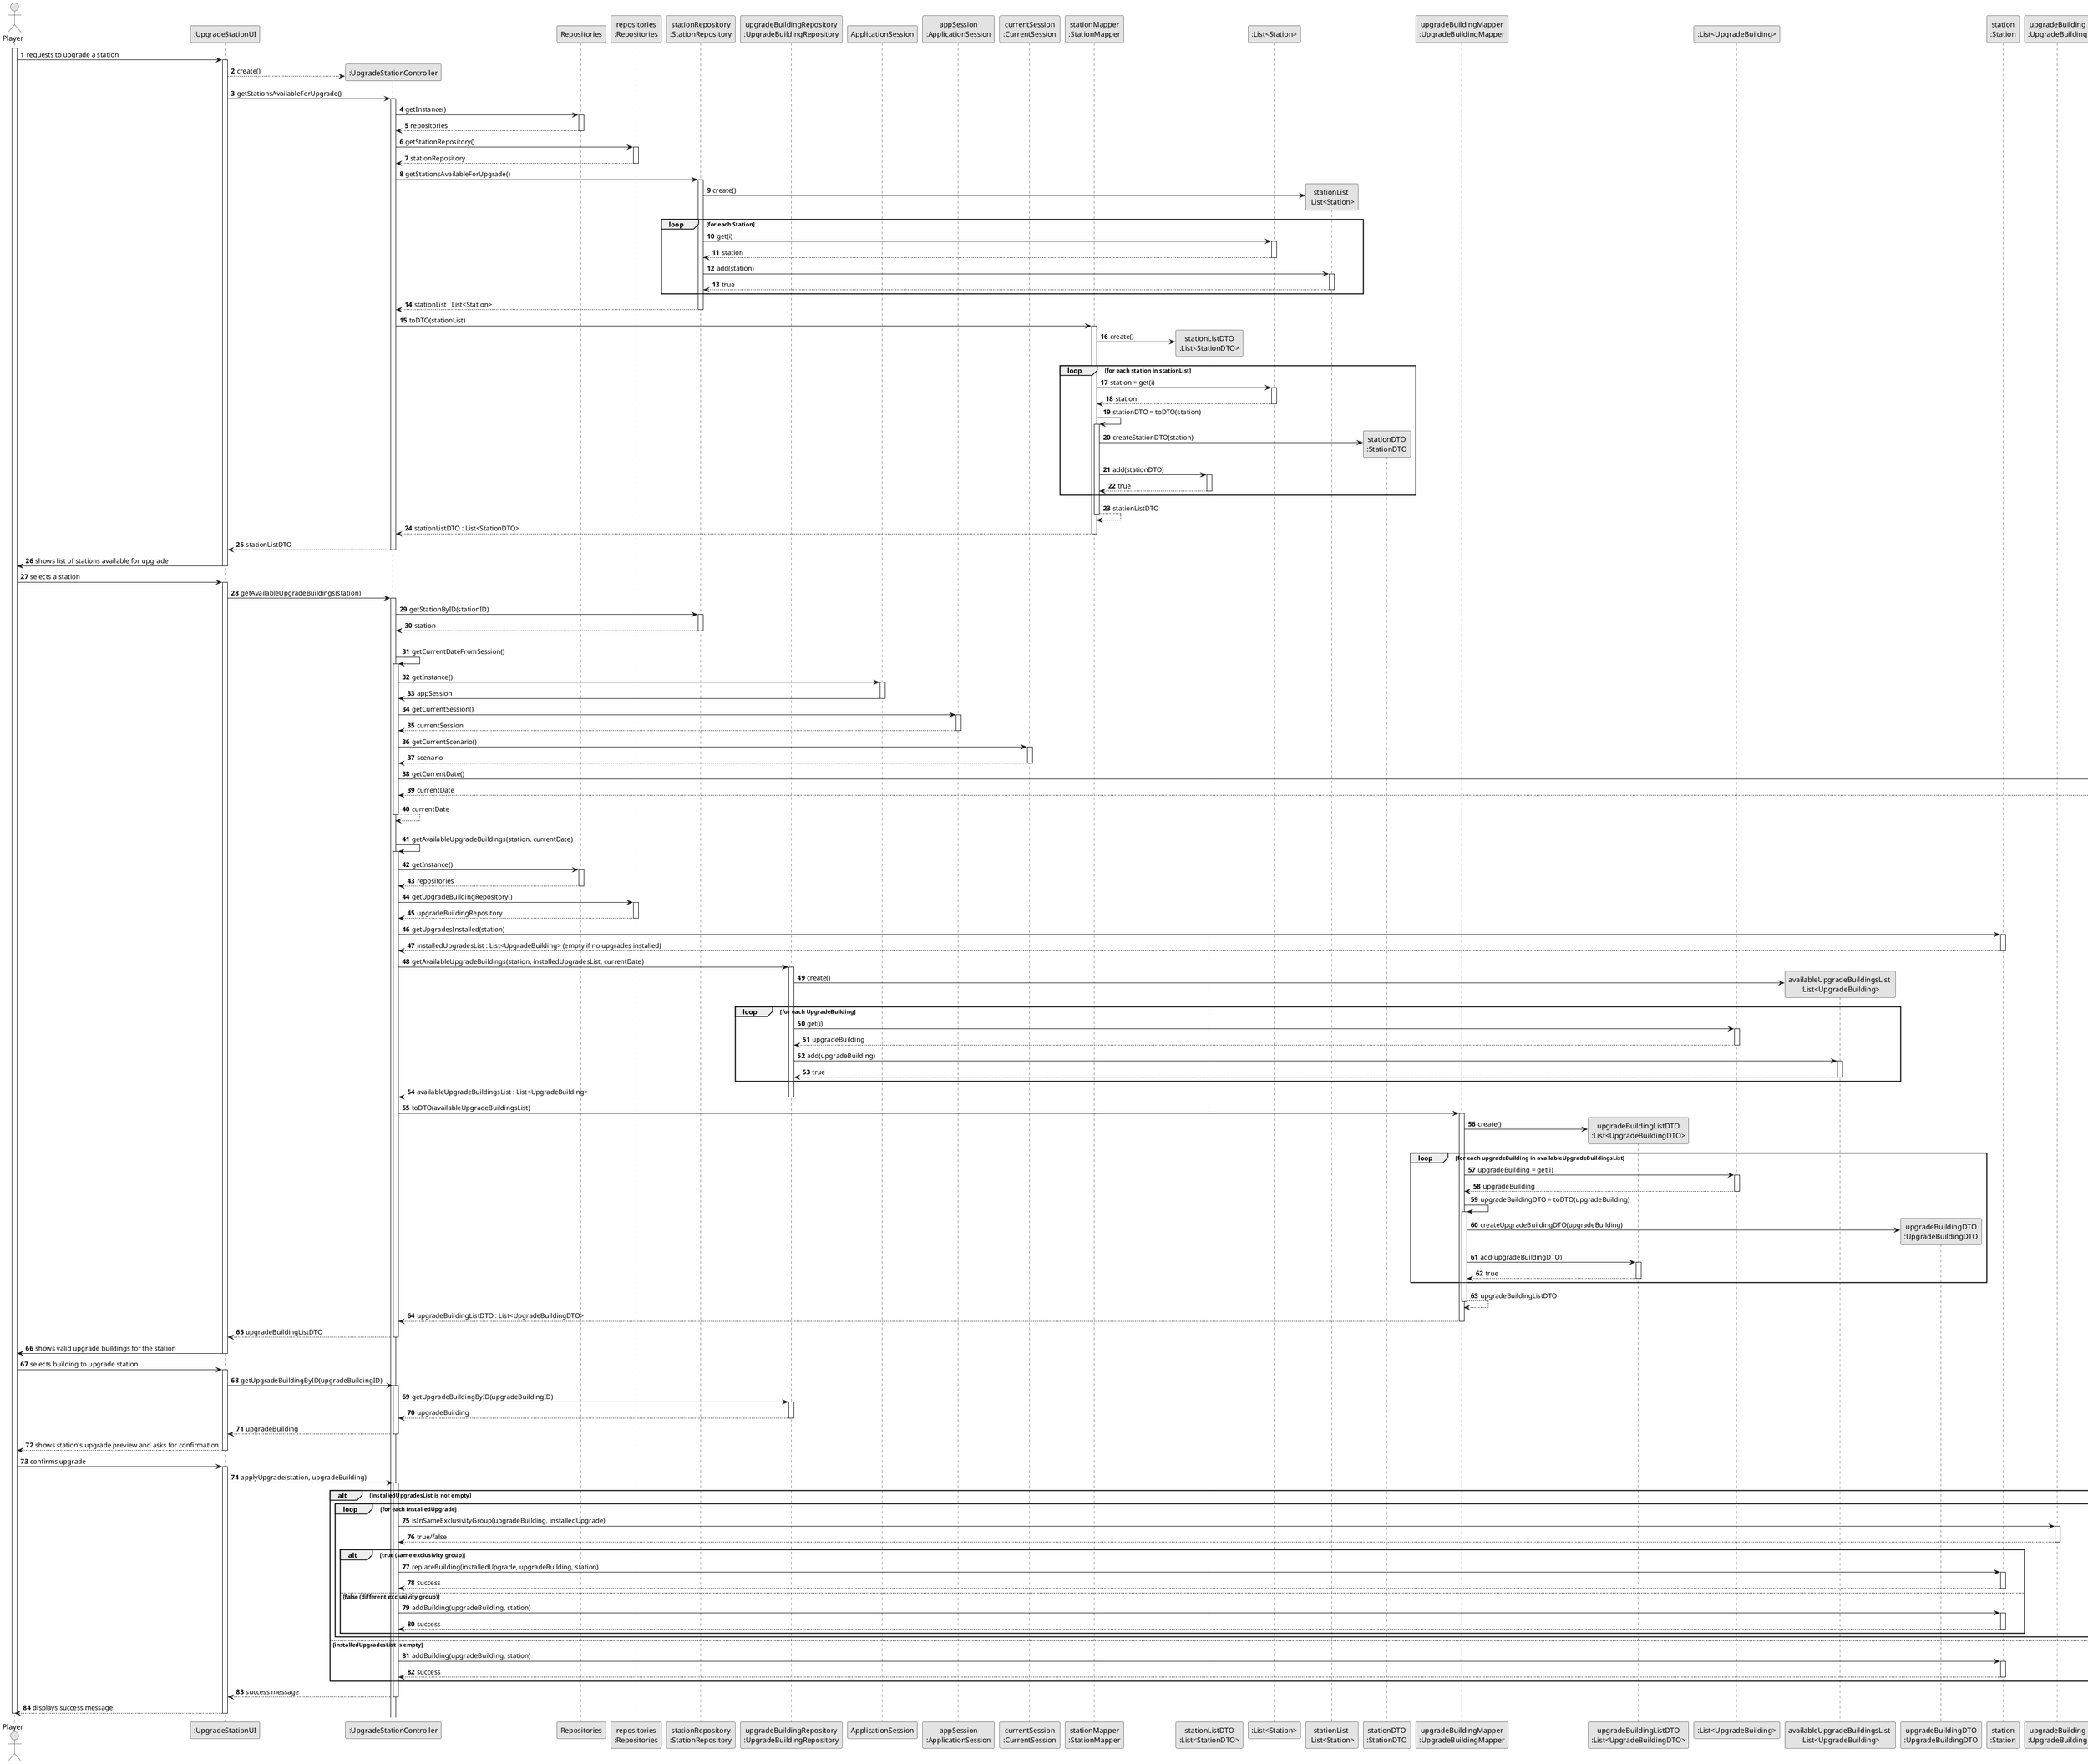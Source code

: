 @startuml
skinparam monochrome true
skinparam packageStyle rectangle
skinparam shadowing false

autonumber

actor "Player" as PLAYER
participant ":UpgradeStationUI" as UI
participant ":UpgradeStationController" as CTRL
participant "Repositories" as REPOS
participant "repositories\n:Repositories" as REPOS_SINGLETON
participant "stationRepository\n:StationRepository" as STATION_REPO
participant "upgradeBuildingRepository\n:UpgradeBuildingRepository" as UPGRADE_BUILDING_REPO
participant "ApplicationSession" as APP_SESSION
participant "appSession\n:ApplicationSession" as APP_SESSION_SINGLETON
participant "currentSession\n:CurrentSession" as CURRENT_SESSION
participant "stationMapper\n:StationMapper" as StationMapper
participant "stationListDTO\n:List<StationDTO>" as StationListDto
participant ":List<Station>" as ListStation
participant "stationList \n:List<Station>" as stationList
participant "stationDTO\n:StationDTO" as StationDto
participant "upgradeBuildingMapper\n:UpgradeBuildingMapper" as UpgradeBuildingMapper
participant "upgradeBuildingListDTO\n:List<UpgradeBuildingDTO>" as UpgradeBuildingListDto
participant ":List<UpgradeBuilding>" as ListUpgradeBuilding
participant "availableUpgradeBuildingsList \n:List<UpgradeBuilding>" as availableUpgradeBuildingsList
participant "upgradeBuildingDTO\n:UpgradeBuildingDTO" as UpgradeBuildingDto
participant "station\n:Station" as STATION
participant "upgradeBuilding\n:UpgradeBuilding" as UPGRADE_BUILDING
participant "scenario\n:Scenario" as SCENARIO

activate PLAYER

PLAYER -> UI : requests to upgrade a station
activate UI

UI --> CTRL** : create()

UI -> CTRL : getStationsAvailableForUpgrade()
activate CTRL
CTRL -> REPOS : getInstance()
activate REPOS
REPOS --> CTRL : repositories
deactivate REPOS
CTRL -> REPOS_SINGLETON : getStationRepository()
activate REPOS_SINGLETON
REPOS_SINGLETON --> CTRL : stationRepository
deactivate REPOS_SINGLETON
CTRL -> STATION_REPO : getStationsAvailableForUpgrade()
activate STATION_REPO
STATION_REPO -> stationList ** : create()
loop for each Station
    STATION_REPO -> ListStation++ : get(i)
    ListStation --> STATION_REPO-- : station
    STATION_REPO -> stationList++ : add(station)
    stationList --> STATION_REPO-- : true
end
STATION_REPO --> CTRL : stationList : List<Station>
deactivate STATION_REPO

CTRL -> StationMapper : toDTO(stationList)
activate StationMapper
StationMapper -> StationListDto ** : create()
loop for each station in stationList
    StationMapper -> ListStation : station = get(i)
    activate ListStation
    ListStation --> StationMapper : station
    deactivate ListStation
    StationMapper -> StationMapper : stationDTO = toDTO(station)
    activate StationMapper
    StationMapper -> StationDto** : createStationDTO(station)
    StationMapper -> StationListDto : add(stationDTO)
    activate StationListDto
    StationListDto --> StationMapper : true
    deactivate StationListDto
end
    StationMapper --> StationMapper : stationListDTO
    deactivate StationMapper

StationMapper --> CTRL : stationListDTO : List<StationDTO>
deactivate StationMapper

CTRL --> UI : stationListDTO
deactivate CTRL
UI -> PLAYER : shows list of stations available for upgrade
deactivate UI

PLAYER -> UI : selects a station
activate UI

UI -> CTRL : getAvailableUpgradeBuildings(station)
activate CTRL

CTRL -> STATION_REPO : getStationByID(stationID)
activate STATION_REPO
STATION_REPO --> CTRL : station
deactivate STATION_REPO

|||
CTRL -> CTRL : getCurrentDateFromSession()
activate CTRL
                CTRL -> APP_SESSION: getInstance()
                activate APP_SESSION
                    APP_SESSION -> CTRL: appSession
                deactivate APP_SESSION

                CTRL -> APP_SESSION_SINGLETON: getCurrentSession()
                activate APP_SESSION_SINGLETON
                    APP_SESSION_SINGLETON --> CTRL: currentSession
                deactivate APP_SESSION_SINGLETON

                CTRL -> CURRENT_SESSION: getCurrentScenario()
                activate CURRENT_SESSION
                CURRENT_SESSION --> CTRL: scenario
                deactivate CURRENT_SESSION

CTRL -> SCENARIO : getCurrentDate()
activate SCENARIO

SCENARIO --> CTRL : currentDate
deactivate SCENARIO

CTRL --> CTRL : currentDate
deactivate CTRL

|||
CTRL -> CTRL : getAvailableUpgradeBuildings(station, currentDate)
activate CTRL
CTRL -> REPOS : getInstance()
activate REPOS
REPOS --> CTRL : repositories
deactivate REPOS

CTRL -> REPOS_SINGLETON : getUpgradeBuildingRepository()
activate REPOS_SINGLETON

REPOS_SINGLETON --> CTRL : upgradeBuildingRepository
deactivate REPOS_SINGLETON

CTRL -> STATION : getUpgradesInstalled(station)
activate STATION

STATION --> CTRL : installedUpgradesList : List<UpgradeBuilding> (empty if no upgrades installed)
deactivate STATION

CTRL -> UPGRADE_BUILDING_REPO : getAvailableUpgradeBuildings(station, installedUpgradesList, currentDate)
activate UPGRADE_BUILDING_REPO
UPGRADE_BUILDING_REPO -> availableUpgradeBuildingsList ** : create()
loop for each UpgradeBuilding
    UPGRADE_BUILDING_REPO -> ListUpgradeBuilding++ : get(i)
    ListUpgradeBuilding --> UPGRADE_BUILDING_REPO-- : upgradeBuilding
    UPGRADE_BUILDING_REPO -> availableUpgradeBuildingsList++ : add(upgradeBuilding)
    availableUpgradeBuildingsList --> UPGRADE_BUILDING_REPO-- : true
end
UPGRADE_BUILDING_REPO --> CTRL : availableUpgradeBuildingsList : List<UpgradeBuilding>
deactivate UPGRADE_BUILDING_REPO

CTRL -> UpgradeBuildingMapper : toDTO(availableUpgradeBuildingsList)
activate UpgradeBuildingMapper
UpgradeBuildingMapper -> UpgradeBuildingListDto ** : create()
loop for each upgradeBuilding in availableUpgradeBuildingsList
    UpgradeBuildingMapper -> ListUpgradeBuilding : upgradeBuilding = get(i)
    activate ListUpgradeBuilding
    ListUpgradeBuilding --> UpgradeBuildingMapper : upgradeBuilding
    deactivate ListUpgradeBuilding
    UpgradeBuildingMapper -> UpgradeBuildingMapper : upgradeBuildingDTO = toDTO(upgradeBuilding)
    activate UpgradeBuildingMapper
    UpgradeBuildingMapper -> UpgradeBuildingDto** : createUpgradeBuildingDTO(upgradeBuilding)
    UpgradeBuildingMapper -> UpgradeBuildingListDto : add(upgradeBuildingDTO)
    activate UpgradeBuildingListDto
    UpgradeBuildingListDto --> UpgradeBuildingMapper : true
    deactivate UpgradeBuildingListDto
end
    UpgradeBuildingMapper --> UpgradeBuildingMapper : upgradeBuildingListDTO
    deactivate UpgradeBuildingMapper

UpgradeBuildingMapper --> CTRL : upgradeBuildingListDTO : List<UpgradeBuildingDTO>
deactivate UpgradeBuildingMapper

CTRL --> UI : upgradeBuildingListDTO
deactivate CTRL
UI -> PLAYER : shows valid upgrade buildings for the station
deactivate UI

PLAYER -> UI : selects building to upgrade station
activate UI

UI -> CTRL : getUpgradeBuildingByID(upgradeBuildingID)
activate CTRL
CTRL -> UPGRADE_BUILDING_REPO : getUpgradeBuildingByID(upgradeBuildingID)
activate UPGRADE_BUILDING_REPO
UPGRADE_BUILDING_REPO --> CTRL : upgradeBuilding
deactivate UPGRADE_BUILDING_REPO
CTRL --> UI : upgradeBuilding
deactivate CTRL

UI --> PLAYER : shows station's upgrade preview and asks for confirmation
deactivate UI

PLAYER -> UI : confirms upgrade
activate UI
UI -> CTRL : applyUpgrade(station, upgradeBuilding)
activate CTRL

alt installedUpgradesList is not empty
loop for each installedUpgrade
CTRL -> UPGRADE_BUILDING : isInSameExclusivityGroup(upgradeBuilding, installedUpgrade)
activate UPGRADE_BUILDING
UPGRADE_BUILDING --> CTRL : true/false
deactivate UPGRADE_BUILDING

alt true (same exclusivity group)
CTRL -> STATION : replaceBuilding(installedUpgrade, upgradeBuilding, station)
activate STATION

STATION --> CTRL : success
deactivate STATION
else false (different exclusivity group)
CTRL -> STATION : addBuilding(upgradeBuilding, station)
activate STATION

STATION --> CTRL : success
deactivate STATION
end

end
else installedUpgradesList is empty
CTRL -> STATION : addBuilding(upgradeBuilding, station)
activate STATION

STATION --> CTRL : success
deactivate STATION
end

'Devo no fim do replaceBuilding ou addBuilding guardar a station no repositorio novamente, ou guardar a alteracao em si?
CTRL --> UI : success message
deactivate CTRL

UI --> PLAYER : displays success message
deactivate UI

deactivate PLAYER
@enduml